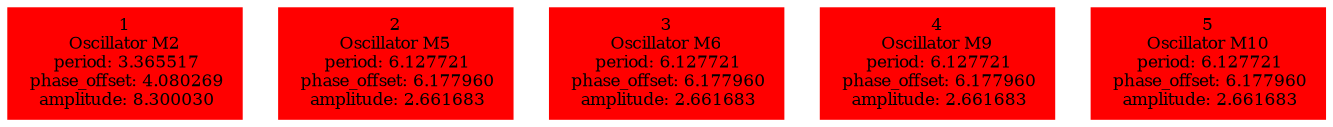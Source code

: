  digraph g{ forcelabels=true;
1 [label=<1<BR />Oscillator M2<BR /> period: 3.365517<BR /> phase_offset: 4.080269<BR /> amplitude: 8.300030>, shape=box,color=red,style=filled,fontsize=8];2 [label=<2<BR />Oscillator M5<BR /> period: 6.127721<BR /> phase_offset: 6.177960<BR /> amplitude: 2.661683>, shape=box,color=red,style=filled,fontsize=8];3 [label=<3<BR />Oscillator M6<BR /> period: 6.127721<BR /> phase_offset: 6.177960<BR /> amplitude: 2.661683>, shape=box,color=red,style=filled,fontsize=8];4 [label=<4<BR />Oscillator M9<BR /> period: 6.127721<BR /> phase_offset: 6.177960<BR /> amplitude: 2.661683>, shape=box,color=red,style=filled,fontsize=8];5 [label=<5<BR />Oscillator M10<BR /> period: 6.127721<BR /> phase_offset: 6.177960<BR /> amplitude: 2.661683>, shape=box,color=red,style=filled,fontsize=8]; }
